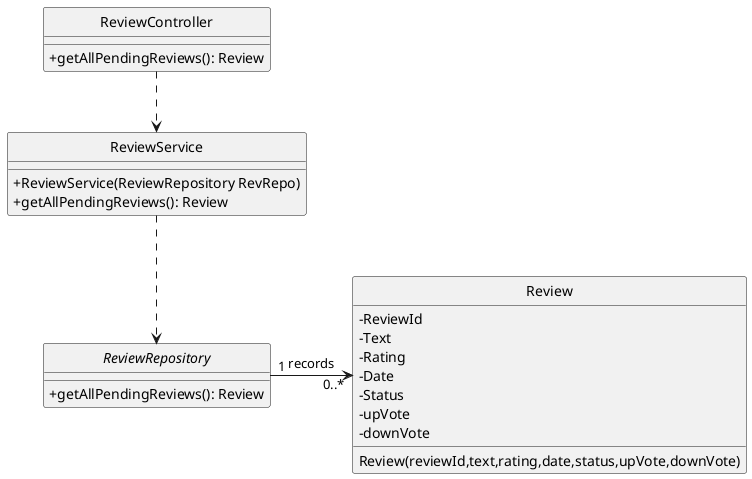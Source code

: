@startuml
'https://plantuml.com/class-diagram

hide circle
skinparam classAttributeIconSize 0

class ReviewController {
 +getAllPendingReviews(): Review
}

class ReviewService {
 + ReviewService(ReviewRepository RevRepo)
 + getAllPendingReviews(): Review
}

interface ReviewRepository {
 + getAllPendingReviews(): Review
}


class Review{
    -ReviewId
    -Text
    -Rating
    -Date
    -Status
    -upVote
    -downVote
   Review(reviewId,text,rating,date,status,upVote,downVote)
}


ReviewRepository "1" -right-> "0..*" Review:  records
ReviewController ..> ReviewService
ReviewService ..> ReviewRepository

@enduml
